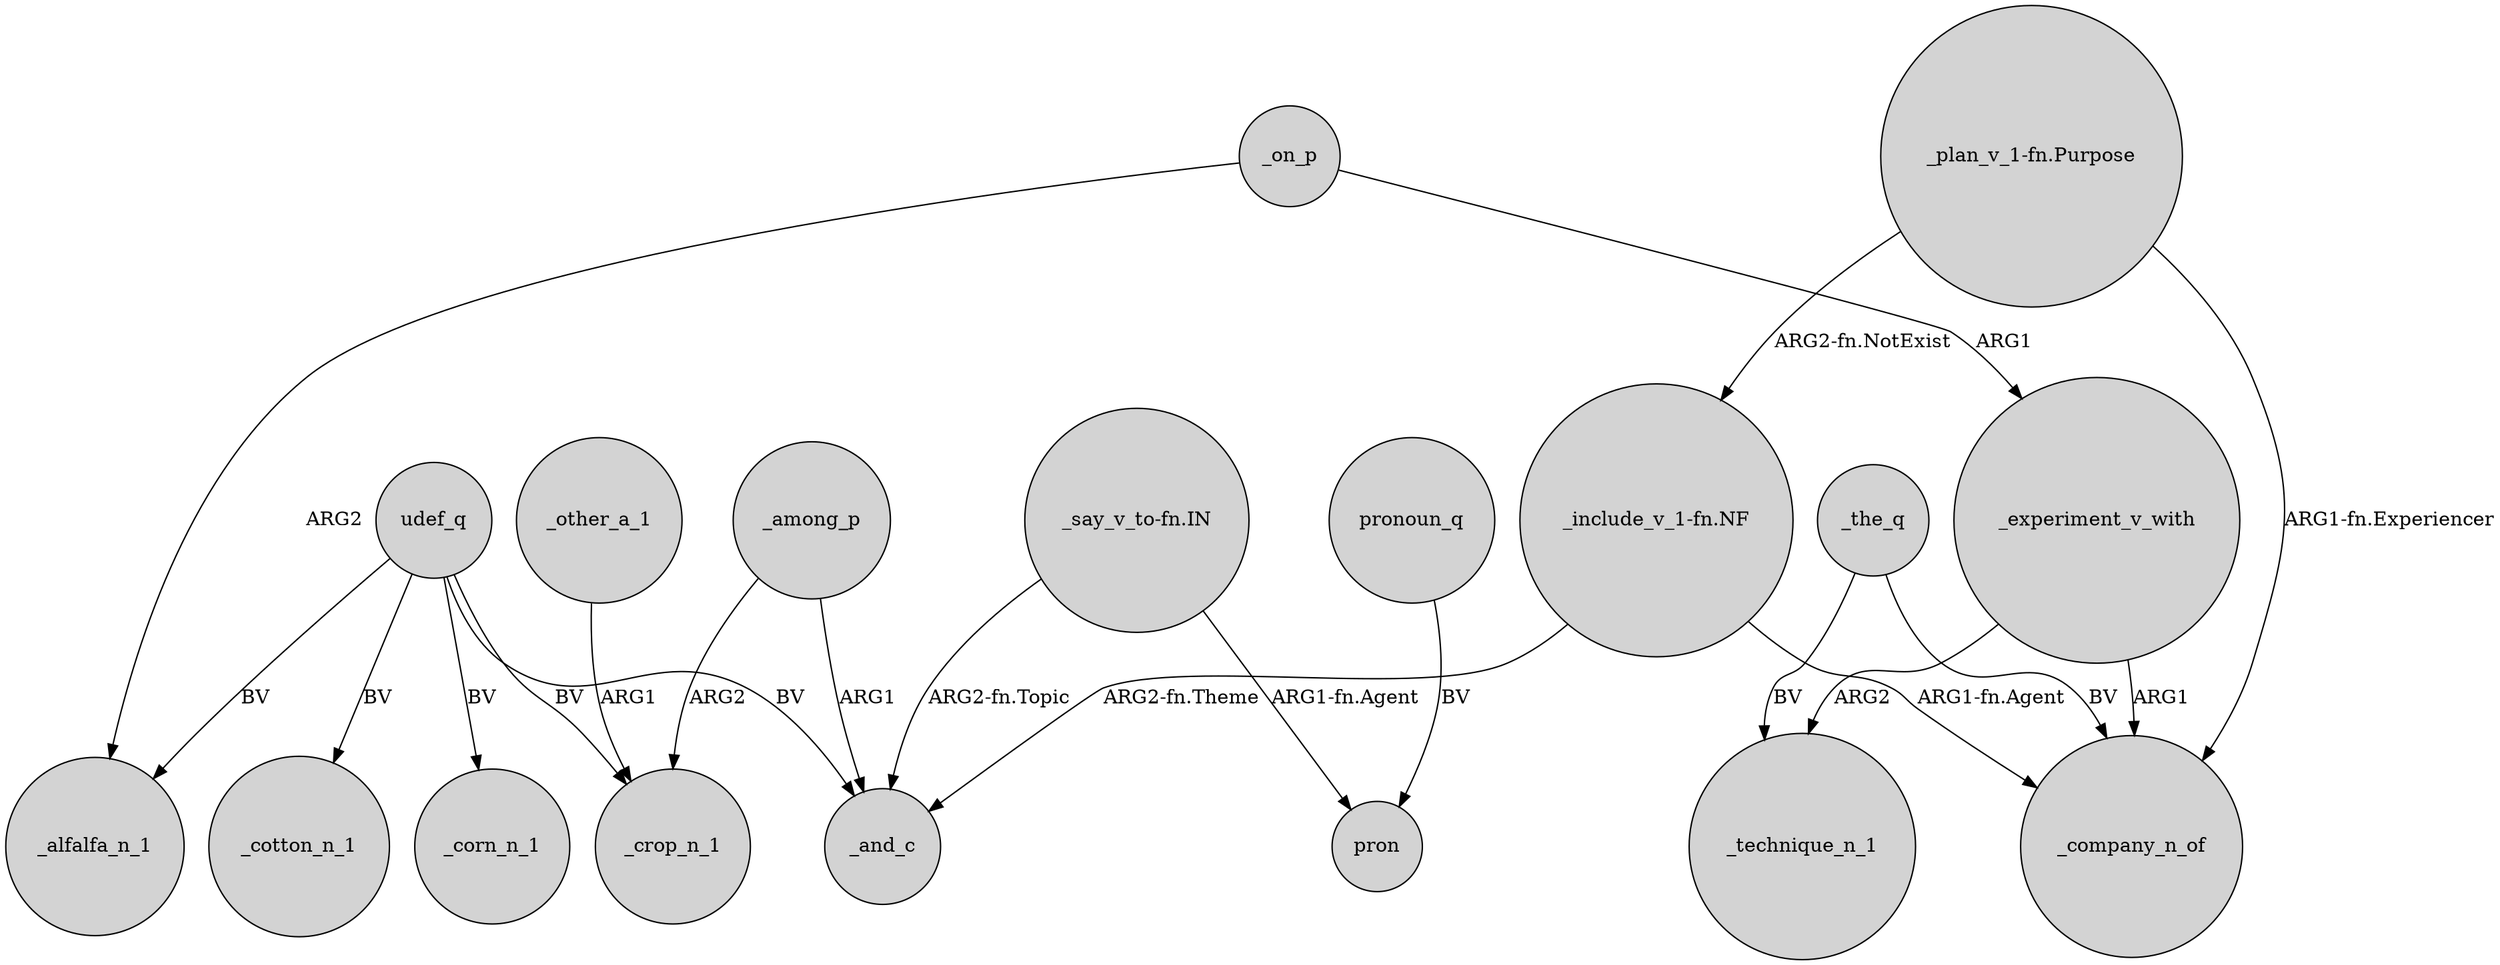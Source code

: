 digraph {
	node [shape=circle style=filled]
	_experiment_v_with -> _company_n_of [label=ARG1]
	_on_p -> _experiment_v_with [label=ARG1]
	"_include_v_1-fn.NF" -> _company_n_of [label="ARG1-fn.Agent"]
	udef_q -> _cotton_n_1 [label=BV]
	_the_q -> _company_n_of [label=BV]
	_among_p -> _and_c [label=ARG1]
	"_plan_v_1-fn.Purpose" -> "_include_v_1-fn.NF" [label="ARG2-fn.NotExist"]
	pronoun_q -> pron [label=BV]
	_the_q -> _technique_n_1 [label=BV]
	_other_a_1 -> _crop_n_1 [label=ARG1]
	_among_p -> _crop_n_1 [label=ARG2]
	_on_p -> _alfalfa_n_1 [label=ARG2]
	udef_q -> _alfalfa_n_1 [label=BV]
	"_say_v_to-fn.IN" -> _and_c [label="ARG2-fn.Topic"]
	udef_q -> _corn_n_1 [label=BV]
	"_include_v_1-fn.NF" -> _and_c [label="ARG2-fn.Theme"]
	"_say_v_to-fn.IN" -> pron [label="ARG1-fn.Agent"]
	_experiment_v_with -> _technique_n_1 [label=ARG2]
	"_plan_v_1-fn.Purpose" -> _company_n_of [label="ARG1-fn.Experiencer"]
	udef_q -> _crop_n_1 [label=BV]
	udef_q -> _and_c [label=BV]
}
